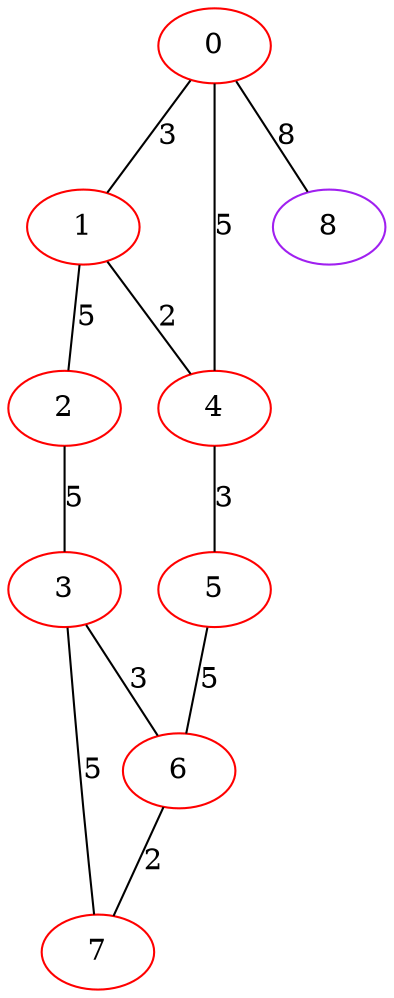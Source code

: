 graph "" {
0 [color=red, weight=1];
1 [color=red, weight=1];
2 [color=red, weight=1];
3 [color=red, weight=1];
4 [color=red, weight=1];
5 [color=red, weight=1];
6 [color=red, weight=1];
7 [color=red, weight=1];
8 [color=purple, weight=4];
0 -- 8  [key=0, label=8];
0 -- 1  [key=0, label=3];
0 -- 4  [key=0, label=5];
1 -- 2  [key=0, label=5];
1 -- 4  [key=0, label=2];
2 -- 3  [key=0, label=5];
3 -- 6  [key=0, label=3];
3 -- 7  [key=0, label=5];
4 -- 5  [key=0, label=3];
5 -- 6  [key=0, label=5];
6 -- 7  [key=0, label=2];
}
